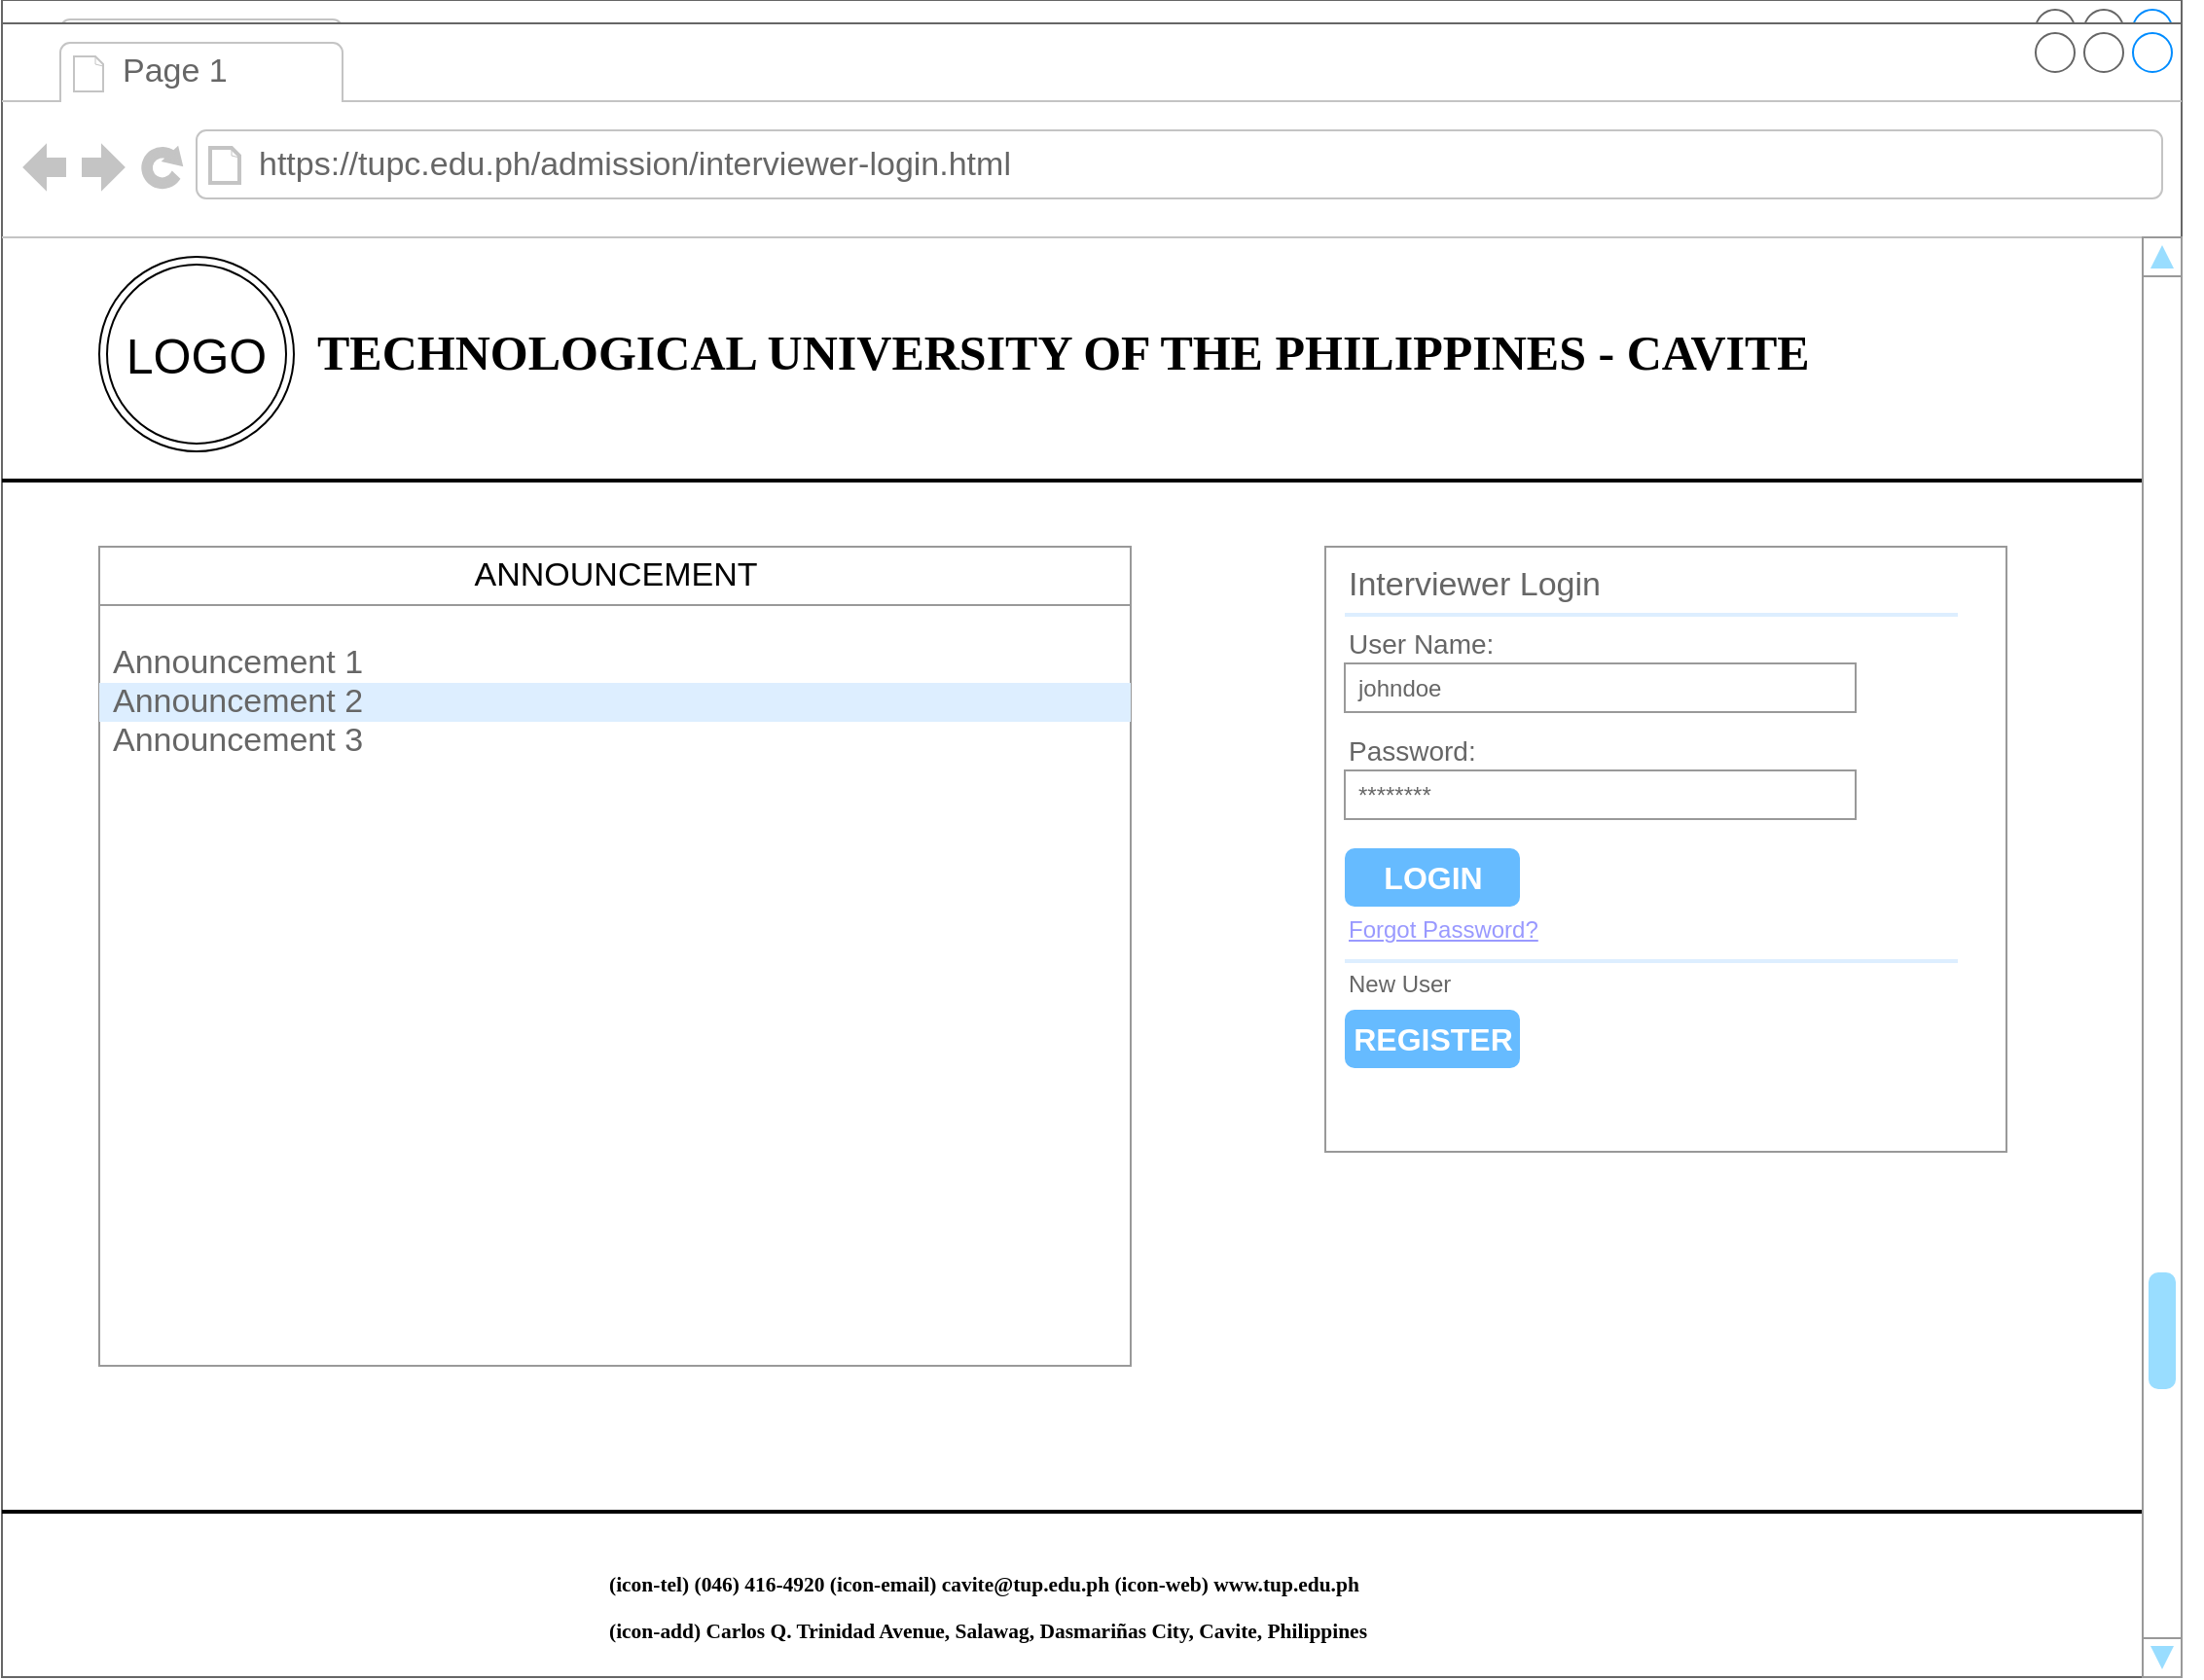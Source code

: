 <mxfile version="15.5.8" type="device"><diagram name="Page-1" id="03018318-947c-dd8e-b7a3-06fadd420f32"><mxGraphModel dx="1102" dy="1432" grid="1" gridSize="10" guides="1" tooltips="1" connect="1" arrows="1" fold="1" page="1" pageScale="1" pageWidth="1100" pageHeight="850" background="none" math="0" shadow="0"><root><mxCell id="0"/><mxCell id="1" parent="0"/><mxCell id="jKOx8MgDiJnZx1pA27ru-1" value="" style="strokeWidth=1;shadow=0;dashed=0;align=center;html=1;shape=mxgraph.mockup.containers.browserWindow;rSize=0;strokeColor=none;strokeColor2=#008cff;strokeColor3=#c4c4c4;mainText=,;recursiveResize=0;fontSize=25;fillColor=none;" parent="1" vertex="1"><mxGeometry x="10" y="-49" width="1120" height="862" as="geometry"/></mxCell><mxCell id="jKOx8MgDiJnZx1pA27ru-2" value="" style="line;strokeWidth=2;html=1;fontSize=25;" parent="jKOx8MgDiJnZx1pA27ru-1" vertex="1"><mxGeometry y="760" width="1100" height="10" as="geometry"/></mxCell><mxCell id="jKOx8MgDiJnZx1pA27ru-3" value="Page 1" style="strokeWidth=1;shadow=0;dashed=0;align=center;html=1;shape=mxgraph.mockup.containers.anchor;fontSize=17;fontColor=#666666;align=left;" parent="jKOx8MgDiJnZx1pA27ru-1" vertex="1"><mxGeometry x="60" y="12" width="110" height="26" as="geometry"/></mxCell><mxCell id="jKOx8MgDiJnZx1pA27ru-4" value="https://tupc.edu.ph/admission/applicant-register.html" style="strokeWidth=1;shadow=0;dashed=0;align=center;html=1;shape=mxgraph.mockup.containers.anchor;rSize=0;fontSize=17;fontColor=#666666;align=left;" parent="jKOx8MgDiJnZx1pA27ru-1" vertex="1"><mxGeometry x="130" y="60" width="250" height="26" as="geometry"/></mxCell><mxCell id="jKOx8MgDiJnZx1pA27ru-5" value="&lt;h1&gt;&lt;b&gt;&lt;font style=&quot;font-size: 25px&quot;&gt;TECHNOLOGICAL UNIVERSITY OF THE PHILIPPINES - CAVITE&lt;/font&gt;&lt;/b&gt;&lt;/h1&gt;" style="text;html=1;points=[];align=left;verticalAlign=top;spacingTop=-4;fontSize=14;fontFamily=Verdana" parent="jKOx8MgDiJnZx1pA27ru-1" vertex="1"><mxGeometry x="160" y="130" width="540" height="60" as="geometry"/></mxCell><mxCell id="jKOx8MgDiJnZx1pA27ru-6" value="LOGO" style="ellipse;shape=doubleEllipse;whiteSpace=wrap;html=1;fontSize=25;" parent="jKOx8MgDiJnZx1pA27ru-1" vertex="1"><mxGeometry x="50" y="120" width="100" height="100" as="geometry"/></mxCell><mxCell id="jKOx8MgDiJnZx1pA27ru-8" value="" style="line;strokeWidth=2;html=1;fontSize=25;" parent="jKOx8MgDiJnZx1pA27ru-1" vertex="1"><mxGeometry y="230" width="1100" height="10" as="geometry"/></mxCell><mxCell id="jKOx8MgDiJnZx1pA27ru-9" value="" style="verticalLabelPosition=bottom;shadow=0;dashed=0;align=center;html=1;verticalAlign=top;strokeWidth=1;shape=mxgraph.mockup.navigation.scrollBar;strokeColor=#999999;barPos=20;fillColor2=#99ddff;strokeColor2=none;direction=north;fontSize=25;" parent="jKOx8MgDiJnZx1pA27ru-1" vertex="1"><mxGeometry x="1100" y="110" width="30" height="740" as="geometry"/></mxCell><mxCell id="jKOx8MgDiJnZx1pA27ru-27" value="&lt;span style=&quot;font-family: &amp;#34;euphemia&amp;#34; ; font-size: 10.72px ; font-weight: 700&quot;&gt;(icon-tel) (046) 416-4920 (icon-email) cavite@tup.edu.ph (icon-web) www.tup.edu.ph&lt;br&gt;&lt;/span&gt;&lt;span style=&quot;font-family: &amp;#34;euphemia&amp;#34; ; font-size: 10.72px ; font-weight: 700&quot;&gt;(icon-add) Carlos Q. Trinidad Avenue, Salawag, Dasmariñas City, Cavite, Philippines&lt;/span&gt;&lt;span style=&quot;font-family: &amp;#34;euphemia&amp;#34; ; font-size: 10.72px ; font-weight: 700&quot;&gt;&lt;br&gt;&lt;/span&gt;" style="rounded=0;whiteSpace=wrap;html=1;fontSize=20;strokeWidth=1;fillColor=none;align=left;verticalAlign=top;strokeColor=none;" parent="jKOx8MgDiJnZx1pA27ru-1" vertex="1"><mxGeometry x="310" y="780" width="480" height="60" as="geometry"/></mxCell><mxCell id="7ib71Nidem4NqmsdStW_-4" value="" style="rounded=0;whiteSpace=wrap;html=1;" parent="jKOx8MgDiJnZx1pA27ru-1" vertex="1"><mxGeometry x="50" y="260" width="25" height="20" as="geometry"/></mxCell><mxCell id="7ib71Nidem4NqmsdStW_-6" value="" style="shape=table;html=1;whiteSpace=wrap;startSize=0;container=1;collapsible=0;childLayout=tableLayout;" parent="jKOx8MgDiJnZx1pA27ru-1" vertex="1"><mxGeometry x="50" y="300" width="1010" height="378" as="geometry"/></mxCell><mxCell id="7ib71Nidem4NqmsdStW_-7" value="" style="shape=partialRectangle;html=1;whiteSpace=wrap;collapsible=0;dropTarget=0;pointerEvents=0;fillColor=none;top=0;left=0;bottom=0;right=0;points=[[0,0.5],[1,0.5]];portConstraint=eastwest;" parent="7ib71Nidem4NqmsdStW_-6" vertex="1"><mxGeometry width="1010" height="42" as="geometry"/></mxCell><mxCell id="7ib71Nidem4NqmsdStW_-84" style="shape=partialRectangle;html=1;whiteSpace=wrap;connectable=0;fillColor=none;top=0;left=0;bottom=0;right=0;overflow=hidden;pointerEvents=1;" parent="7ib71Nidem4NqmsdStW_-7" vertex="1"><mxGeometry width="36" height="42" as="geometry"><mxRectangle width="36" height="42" as="alternateBounds"/></mxGeometry></mxCell><mxCell id="7ib71Nidem4NqmsdStW_-8" value="&lt;b&gt;NAME&lt;/b&gt;" style="shape=partialRectangle;html=1;whiteSpace=wrap;connectable=0;fillColor=none;top=0;left=0;bottom=0;right=0;overflow=hidden;pointerEvents=1;" parent="7ib71Nidem4NqmsdStW_-7" vertex="1"><mxGeometry x="36" width="144" height="42" as="geometry"><mxRectangle width="144" height="42" as="alternateBounds"/></mxGeometry></mxCell><mxCell id="7ib71Nidem4NqmsdStW_-9" value="&lt;b&gt;ID&lt;/b&gt;" style="shape=partialRectangle;html=1;whiteSpace=wrap;connectable=0;fillColor=none;top=0;left=0;bottom=0;right=0;overflow=hidden;pointerEvents=1;" parent="7ib71Nidem4NqmsdStW_-7" vertex="1"><mxGeometry x="180" width="124" height="42" as="geometry"><mxRectangle width="124" height="42" as="alternateBounds"/></mxGeometry></mxCell><mxCell id="7ib71Nidem4NqmsdStW_-10" value="&lt;b&gt;EMAIL&lt;/b&gt;" style="shape=partialRectangle;html=1;whiteSpace=wrap;connectable=0;fillColor=none;top=0;left=0;bottom=0;right=0;overflow=hidden;pointerEvents=1;" parent="7ib71Nidem4NqmsdStW_-7" vertex="1"><mxGeometry x="304" width="134" height="42" as="geometry"><mxRectangle width="134" height="42" as="alternateBounds"/></mxGeometry></mxCell><mxCell id="7ib71Nidem4NqmsdStW_-19" value="&lt;b&gt;CONTACT NUMBER&lt;/b&gt;" style="shape=partialRectangle;html=1;whiteSpace=wrap;connectable=0;fillColor=none;top=0;left=0;bottom=0;right=0;overflow=hidden;pointerEvents=1;" parent="7ib71Nidem4NqmsdStW_-7" vertex="1"><mxGeometry x="438" width="142" height="42" as="geometry"><mxRectangle width="142" height="42" as="alternateBounds"/></mxGeometry></mxCell><mxCell id="7ib71Nidem4NqmsdStW_-22" value="&lt;b&gt;COURSE APPLIED&lt;/b&gt;" style="shape=partialRectangle;html=1;whiteSpace=wrap;connectable=0;fillColor=none;top=0;left=0;bottom=0;right=0;overflow=hidden;pointerEvents=1;" parent="7ib71Nidem4NqmsdStW_-7" vertex="1"><mxGeometry x="580" width="143" height="42" as="geometry"><mxRectangle width="143" height="42" as="alternateBounds"/></mxGeometry></mxCell><mxCell id="7ib71Nidem4NqmsdStW_-25" value="&lt;b&gt;DATE OF INTERVIEW&lt;/b&gt;" style="shape=partialRectangle;html=1;whiteSpace=wrap;connectable=0;fillColor=none;top=0;left=0;bottom=0;right=0;overflow=hidden;pointerEvents=1;" parent="7ib71Nidem4NqmsdStW_-7" vertex="1"><mxGeometry x="723" width="143" height="42" as="geometry"><mxRectangle width="143" height="42" as="alternateBounds"/></mxGeometry></mxCell><mxCell id="7ib71Nidem4NqmsdStW_-28" value="&lt;b&gt;RESULT&lt;/b&gt;" style="shape=partialRectangle;html=1;whiteSpace=wrap;connectable=0;fillColor=none;top=0;left=0;bottom=0;right=0;overflow=hidden;pointerEvents=1;" parent="7ib71Nidem4NqmsdStW_-7" vertex="1"><mxGeometry x="866" width="144" height="42" as="geometry"><mxRectangle width="144" height="42" as="alternateBounds"/></mxGeometry></mxCell><mxCell id="7ib71Nidem4NqmsdStW_-11" value="" style="shape=partialRectangle;html=1;whiteSpace=wrap;collapsible=0;dropTarget=0;pointerEvents=0;fillColor=none;top=0;left=0;bottom=0;right=0;points=[[0,0.5],[1,0.5]];portConstraint=eastwest;" parent="7ib71Nidem4NqmsdStW_-6" vertex="1"><mxGeometry y="42" width="1010" height="42" as="geometry"/></mxCell><mxCell id="7ib71Nidem4NqmsdStW_-85" style="shape=partialRectangle;html=1;whiteSpace=wrap;connectable=0;fillColor=none;top=0;left=0;bottom=0;right=0;overflow=hidden;pointerEvents=1;align=left;" parent="7ib71Nidem4NqmsdStW_-11" vertex="1"><mxGeometry width="36" height="42" as="geometry"><mxRectangle width="36" height="42" as="alternateBounds"/></mxGeometry></mxCell><mxCell id="7ib71Nidem4NqmsdStW_-12" value="&amp;nbsp;PAOLO FRENCILLO" style="shape=partialRectangle;html=1;whiteSpace=wrap;connectable=0;fillColor=none;top=0;left=0;bottom=0;right=0;overflow=hidden;pointerEvents=1;align=left;" parent="7ib71Nidem4NqmsdStW_-11" vertex="1"><mxGeometry x="36" width="144" height="42" as="geometry"><mxRectangle width="144" height="42" as="alternateBounds"/></mxGeometry></mxCell><mxCell id="7ib71Nidem4NqmsdStW_-13" value="1" style="shape=partialRectangle;html=1;whiteSpace=wrap;connectable=0;fillColor=none;top=0;left=0;bottom=0;right=0;overflow=hidden;pointerEvents=1;" parent="7ib71Nidem4NqmsdStW_-11" vertex="1"><mxGeometry x="180" width="124" height="42" as="geometry"><mxRectangle width="124" height="42" as="alternateBounds"/></mxGeometry></mxCell><mxCell id="7ib71Nidem4NqmsdStW_-14" value="asd@gmail.com" style="shape=partialRectangle;html=1;whiteSpace=wrap;connectable=0;fillColor=none;top=0;left=0;bottom=0;right=0;overflow=hidden;pointerEvents=1;" parent="7ib71Nidem4NqmsdStW_-11" vertex="1"><mxGeometry x="304" width="134" height="42" as="geometry"><mxRectangle width="134" height="42" as="alternateBounds"/></mxGeometry></mxCell><mxCell id="7ib71Nidem4NqmsdStW_-20" value="09XXXXXXX" style="shape=partialRectangle;html=1;whiteSpace=wrap;connectable=0;fillColor=none;top=0;left=0;bottom=0;right=0;overflow=hidden;pointerEvents=1;" parent="7ib71Nidem4NqmsdStW_-11" vertex="1"><mxGeometry x="438" width="142" height="42" as="geometry"><mxRectangle width="142" height="42" as="alternateBounds"/></mxGeometry></mxCell><mxCell id="7ib71Nidem4NqmsdStW_-23" value="BET-COET" style="shape=partialRectangle;html=1;whiteSpace=wrap;connectable=0;fillColor=none;top=0;left=0;bottom=0;right=0;overflow=hidden;pointerEvents=1;" parent="7ib71Nidem4NqmsdStW_-11" vertex="1"><mxGeometry x="580" width="143" height="42" as="geometry"><mxRectangle width="143" height="42" as="alternateBounds"/></mxGeometry></mxCell><mxCell id="7ib71Nidem4NqmsdStW_-26" value="XX-XX-XX" style="shape=partialRectangle;html=1;whiteSpace=wrap;connectable=0;fillColor=none;top=0;left=0;bottom=0;right=0;overflow=hidden;pointerEvents=1;" parent="7ib71Nidem4NqmsdStW_-11" vertex="1"><mxGeometry x="723" width="143" height="42" as="geometry"><mxRectangle width="143" height="42" as="alternateBounds"/></mxGeometry></mxCell><mxCell id="7ib71Nidem4NqmsdStW_-29" value="PASSED" style="shape=partialRectangle;html=1;whiteSpace=wrap;connectable=0;fillColor=none;top=0;left=0;bottom=0;right=0;overflow=hidden;pointerEvents=1;" parent="7ib71Nidem4NqmsdStW_-11" vertex="1"><mxGeometry x="866" width="144" height="42" as="geometry"><mxRectangle width="144" height="42" as="alternateBounds"/></mxGeometry></mxCell><mxCell id="7ib71Nidem4NqmsdStW_-15" value="" style="shape=partialRectangle;html=1;whiteSpace=wrap;collapsible=0;dropTarget=0;pointerEvents=0;fillColor=none;top=0;left=0;bottom=0;right=0;points=[[0,0.5],[1,0.5]];portConstraint=eastwest;" parent="7ib71Nidem4NqmsdStW_-6" vertex="1"><mxGeometry y="84" width="1010" height="42" as="geometry"/></mxCell><mxCell id="7ib71Nidem4NqmsdStW_-86" style="shape=partialRectangle;html=1;whiteSpace=wrap;connectable=0;fillColor=none;top=0;left=0;bottom=0;right=0;overflow=hidden;pointerEvents=1;align=left;" parent="7ib71Nidem4NqmsdStW_-15" vertex="1"><mxGeometry width="36" height="42" as="geometry"><mxRectangle width="36" height="42" as="alternateBounds"/></mxGeometry></mxCell><mxCell id="7ib71Nidem4NqmsdStW_-16" value="&amp;nbsp;CEFRIN PAANOD" style="shape=partialRectangle;html=1;whiteSpace=wrap;connectable=0;fillColor=none;top=0;left=0;bottom=0;right=0;overflow=hidden;pointerEvents=1;align=left;" parent="7ib71Nidem4NqmsdStW_-15" vertex="1"><mxGeometry x="36" width="144" height="42" as="geometry"><mxRectangle width="144" height="42" as="alternateBounds"/></mxGeometry></mxCell><mxCell id="7ib71Nidem4NqmsdStW_-17" value="2" style="shape=partialRectangle;html=1;whiteSpace=wrap;connectable=0;fillColor=none;top=0;left=0;bottom=0;right=0;overflow=hidden;pointerEvents=1;" parent="7ib71Nidem4NqmsdStW_-15" vertex="1"><mxGeometry x="180" width="124" height="42" as="geometry"><mxRectangle width="124" height="42" as="alternateBounds"/></mxGeometry></mxCell><mxCell id="7ib71Nidem4NqmsdStW_-18" value="qweerty@gmail.com" style="shape=partialRectangle;html=1;whiteSpace=wrap;connectable=0;fillColor=none;top=0;left=0;bottom=0;right=0;overflow=hidden;pointerEvents=1;" parent="7ib71Nidem4NqmsdStW_-15" vertex="1"><mxGeometry x="304" width="134" height="42" as="geometry"><mxRectangle width="134" height="42" as="alternateBounds"/></mxGeometry></mxCell><mxCell id="7ib71Nidem4NqmsdStW_-21" value="09XXXXXXX" style="shape=partialRectangle;html=1;whiteSpace=wrap;connectable=0;fillColor=none;top=0;left=0;bottom=0;right=0;overflow=hidden;pointerEvents=1;" parent="7ib71Nidem4NqmsdStW_-15" vertex="1"><mxGeometry x="438" width="142" height="42" as="geometry"><mxRectangle width="142" height="42" as="alternateBounds"/></mxGeometry></mxCell><mxCell id="7ib71Nidem4NqmsdStW_-24" value="BET-ESET" style="shape=partialRectangle;html=1;whiteSpace=wrap;connectable=0;fillColor=none;top=0;left=0;bottom=0;right=0;overflow=hidden;pointerEvents=1;" parent="7ib71Nidem4NqmsdStW_-15" vertex="1"><mxGeometry x="580" width="143" height="42" as="geometry"><mxRectangle width="143" height="42" as="alternateBounds"/></mxGeometry></mxCell><mxCell id="7ib71Nidem4NqmsdStW_-27" value="XX-XX-XX" style="shape=partialRectangle;html=1;whiteSpace=wrap;connectable=0;fillColor=none;top=0;left=0;bottom=0;right=0;overflow=hidden;pointerEvents=1;" parent="7ib71Nidem4NqmsdStW_-15" vertex="1"><mxGeometry x="723" width="143" height="42" as="geometry"><mxRectangle width="143" height="42" as="alternateBounds"/></mxGeometry></mxCell><mxCell id="7ib71Nidem4NqmsdStW_-30" value="FAILED" style="shape=partialRectangle;html=1;whiteSpace=wrap;connectable=0;fillColor=none;top=0;left=0;bottom=0;right=0;overflow=hidden;pointerEvents=1;" parent="7ib71Nidem4NqmsdStW_-15" vertex="1"><mxGeometry x="866" width="144" height="42" as="geometry"><mxRectangle width="144" height="42" as="alternateBounds"/></mxGeometry></mxCell><mxCell id="7ib71Nidem4NqmsdStW_-31" style="shape=partialRectangle;html=1;whiteSpace=wrap;collapsible=0;dropTarget=0;pointerEvents=0;fillColor=none;top=0;left=0;bottom=0;right=0;points=[[0,0.5],[1,0.5]];portConstraint=eastwest;" parent="7ib71Nidem4NqmsdStW_-6" vertex="1"><mxGeometry y="126" width="1010" height="42" as="geometry"/></mxCell><mxCell id="7ib71Nidem4NqmsdStW_-87" style="shape=partialRectangle;html=1;whiteSpace=wrap;connectable=0;fillColor=none;top=0;left=0;bottom=0;right=0;overflow=hidden;pointerEvents=1;align=left;" parent="7ib71Nidem4NqmsdStW_-31" vertex="1"><mxGeometry width="36" height="42" as="geometry"><mxRectangle width="36" height="42" as="alternateBounds"/></mxGeometry></mxCell><mxCell id="7ib71Nidem4NqmsdStW_-32" value="&amp;nbsp;VINCENT JAKE MONTARIL" style="shape=partialRectangle;html=1;whiteSpace=wrap;connectable=0;fillColor=none;top=0;left=0;bottom=0;right=0;overflow=hidden;pointerEvents=1;align=left;" parent="7ib71Nidem4NqmsdStW_-31" vertex="1"><mxGeometry x="36" width="144" height="42" as="geometry"><mxRectangle width="144" height="42" as="alternateBounds"/></mxGeometry></mxCell><mxCell id="7ib71Nidem4NqmsdStW_-33" value="3" style="shape=partialRectangle;html=1;whiteSpace=wrap;connectable=0;fillColor=none;top=0;left=0;bottom=0;right=0;overflow=hidden;pointerEvents=1;" parent="7ib71Nidem4NqmsdStW_-31" vertex="1"><mxGeometry x="180" width="124" height="42" as="geometry"><mxRectangle width="124" height="42" as="alternateBounds"/></mxGeometry></mxCell><mxCell id="7ib71Nidem4NqmsdStW_-34" value="abc@yahoo.com" style="shape=partialRectangle;html=1;whiteSpace=wrap;connectable=0;fillColor=none;top=0;left=0;bottom=0;right=0;overflow=hidden;pointerEvents=1;" parent="7ib71Nidem4NqmsdStW_-31" vertex="1"><mxGeometry x="304" width="134" height="42" as="geometry"><mxRectangle width="134" height="42" as="alternateBounds"/></mxGeometry></mxCell><mxCell id="7ib71Nidem4NqmsdStW_-35" value="09XXXXXXX" style="shape=partialRectangle;html=1;whiteSpace=wrap;connectable=0;fillColor=none;top=0;left=0;bottom=0;right=0;overflow=hidden;pointerEvents=1;" parent="7ib71Nidem4NqmsdStW_-31" vertex="1"><mxGeometry x="438" width="142" height="42" as="geometry"><mxRectangle width="142" height="42" as="alternateBounds"/></mxGeometry></mxCell><mxCell id="7ib71Nidem4NqmsdStW_-36" value="BET-COET" style="shape=partialRectangle;html=1;whiteSpace=wrap;connectable=0;fillColor=none;top=0;left=0;bottom=0;right=0;overflow=hidden;pointerEvents=1;" parent="7ib71Nidem4NqmsdStW_-31" vertex="1"><mxGeometry x="580" width="143" height="42" as="geometry"><mxRectangle width="143" height="42" as="alternateBounds"/></mxGeometry></mxCell><mxCell id="7ib71Nidem4NqmsdStW_-37" value="&lt;span&gt;XX-XX-XX&lt;/span&gt;" style="shape=partialRectangle;html=1;whiteSpace=wrap;connectable=0;fillColor=none;top=0;left=0;bottom=0;right=0;overflow=hidden;pointerEvents=1;" parent="7ib71Nidem4NqmsdStW_-31" vertex="1"><mxGeometry x="723" width="143" height="42" as="geometry"><mxRectangle width="143" height="42" as="alternateBounds"/></mxGeometry></mxCell><mxCell id="7ib71Nidem4NqmsdStW_-38" value="NO RESULT" style="shape=partialRectangle;html=1;whiteSpace=wrap;connectable=0;fillColor=none;top=0;left=0;bottom=0;right=0;overflow=hidden;pointerEvents=1;" parent="7ib71Nidem4NqmsdStW_-31" vertex="1"><mxGeometry x="866" width="144" height="42" as="geometry"><mxRectangle width="144" height="42" as="alternateBounds"/></mxGeometry></mxCell><mxCell id="7ib71Nidem4NqmsdStW_-39" style="shape=partialRectangle;html=1;whiteSpace=wrap;collapsible=0;dropTarget=0;pointerEvents=0;fillColor=none;top=0;left=0;bottom=0;right=0;points=[[0,0.5],[1,0.5]];portConstraint=eastwest;" parent="7ib71Nidem4NqmsdStW_-6" vertex="1"><mxGeometry y="168" width="1010" height="42" as="geometry"/></mxCell><mxCell id="7ib71Nidem4NqmsdStW_-88" style="shape=partialRectangle;html=1;whiteSpace=wrap;connectable=0;fillColor=none;top=0;left=0;bottom=0;right=0;overflow=hidden;pointerEvents=1;" parent="7ib71Nidem4NqmsdStW_-39" vertex="1"><mxGeometry width="36" height="42" as="geometry"><mxRectangle width="36" height="42" as="alternateBounds"/></mxGeometry></mxCell><mxCell id="7ib71Nidem4NqmsdStW_-40" style="shape=partialRectangle;html=1;whiteSpace=wrap;connectable=0;fillColor=none;top=0;left=0;bottom=0;right=0;overflow=hidden;pointerEvents=1;" parent="7ib71Nidem4NqmsdStW_-39" vertex="1"><mxGeometry x="36" width="144" height="42" as="geometry"><mxRectangle width="144" height="42" as="alternateBounds"/></mxGeometry></mxCell><mxCell id="7ib71Nidem4NqmsdStW_-41" style="shape=partialRectangle;html=1;whiteSpace=wrap;connectable=0;fillColor=none;top=0;left=0;bottom=0;right=0;overflow=hidden;pointerEvents=1;" parent="7ib71Nidem4NqmsdStW_-39" vertex="1"><mxGeometry x="180" width="124" height="42" as="geometry"><mxRectangle width="124" height="42" as="alternateBounds"/></mxGeometry></mxCell><mxCell id="7ib71Nidem4NqmsdStW_-42" style="shape=partialRectangle;html=1;whiteSpace=wrap;connectable=0;fillColor=none;top=0;left=0;bottom=0;right=0;overflow=hidden;pointerEvents=1;" parent="7ib71Nidem4NqmsdStW_-39" vertex="1"><mxGeometry x="304" width="134" height="42" as="geometry"><mxRectangle width="134" height="42" as="alternateBounds"/></mxGeometry></mxCell><mxCell id="7ib71Nidem4NqmsdStW_-43" style="shape=partialRectangle;html=1;whiteSpace=wrap;connectable=0;fillColor=none;top=0;left=0;bottom=0;right=0;overflow=hidden;pointerEvents=1;" parent="7ib71Nidem4NqmsdStW_-39" vertex="1"><mxGeometry x="438" width="142" height="42" as="geometry"><mxRectangle width="142" height="42" as="alternateBounds"/></mxGeometry></mxCell><mxCell id="7ib71Nidem4NqmsdStW_-44" style="shape=partialRectangle;html=1;whiteSpace=wrap;connectable=0;fillColor=none;top=0;left=0;bottom=0;right=0;overflow=hidden;pointerEvents=1;" parent="7ib71Nidem4NqmsdStW_-39" vertex="1"><mxGeometry x="580" width="143" height="42" as="geometry"><mxRectangle width="143" height="42" as="alternateBounds"/></mxGeometry></mxCell><mxCell id="7ib71Nidem4NqmsdStW_-45" style="shape=partialRectangle;html=1;whiteSpace=wrap;connectable=0;fillColor=none;top=0;left=0;bottom=0;right=0;overflow=hidden;pointerEvents=1;" parent="7ib71Nidem4NqmsdStW_-39" vertex="1"><mxGeometry x="723" width="143" height="42" as="geometry"><mxRectangle width="143" height="42" as="alternateBounds"/></mxGeometry></mxCell><mxCell id="7ib71Nidem4NqmsdStW_-46" style="shape=partialRectangle;html=1;whiteSpace=wrap;connectable=0;fillColor=none;top=0;left=0;bottom=0;right=0;overflow=hidden;pointerEvents=1;" parent="7ib71Nidem4NqmsdStW_-39" vertex="1"><mxGeometry x="866" width="144" height="42" as="geometry"><mxRectangle width="144" height="42" as="alternateBounds"/></mxGeometry></mxCell><mxCell id="7ib71Nidem4NqmsdStW_-47" style="shape=partialRectangle;html=1;whiteSpace=wrap;collapsible=0;dropTarget=0;pointerEvents=0;fillColor=none;top=0;left=0;bottom=0;right=0;points=[[0,0.5],[1,0.5]];portConstraint=eastwest;" parent="7ib71Nidem4NqmsdStW_-6" vertex="1"><mxGeometry y="210" width="1010" height="42" as="geometry"/></mxCell><mxCell id="7ib71Nidem4NqmsdStW_-89" style="shape=partialRectangle;html=1;whiteSpace=wrap;connectable=0;fillColor=none;top=0;left=0;bottom=0;right=0;overflow=hidden;pointerEvents=1;" parent="7ib71Nidem4NqmsdStW_-47" vertex="1"><mxGeometry width="36" height="42" as="geometry"><mxRectangle width="36" height="42" as="alternateBounds"/></mxGeometry></mxCell><mxCell id="7ib71Nidem4NqmsdStW_-48" style="shape=partialRectangle;html=1;whiteSpace=wrap;connectable=0;fillColor=none;top=0;left=0;bottom=0;right=0;overflow=hidden;pointerEvents=1;" parent="7ib71Nidem4NqmsdStW_-47" vertex="1"><mxGeometry x="36" width="144" height="42" as="geometry"><mxRectangle width="144" height="42" as="alternateBounds"/></mxGeometry></mxCell><mxCell id="7ib71Nidem4NqmsdStW_-49" style="shape=partialRectangle;html=1;whiteSpace=wrap;connectable=0;fillColor=none;top=0;left=0;bottom=0;right=0;overflow=hidden;pointerEvents=1;" parent="7ib71Nidem4NqmsdStW_-47" vertex="1"><mxGeometry x="180" width="124" height="42" as="geometry"><mxRectangle width="124" height="42" as="alternateBounds"/></mxGeometry></mxCell><mxCell id="7ib71Nidem4NqmsdStW_-50" style="shape=partialRectangle;html=1;whiteSpace=wrap;connectable=0;fillColor=none;top=0;left=0;bottom=0;right=0;overflow=hidden;pointerEvents=1;" parent="7ib71Nidem4NqmsdStW_-47" vertex="1"><mxGeometry x="304" width="134" height="42" as="geometry"><mxRectangle width="134" height="42" as="alternateBounds"/></mxGeometry></mxCell><mxCell id="7ib71Nidem4NqmsdStW_-51" style="shape=partialRectangle;html=1;whiteSpace=wrap;connectable=0;fillColor=none;top=0;left=0;bottom=0;right=0;overflow=hidden;pointerEvents=1;" parent="7ib71Nidem4NqmsdStW_-47" vertex="1"><mxGeometry x="438" width="142" height="42" as="geometry"><mxRectangle width="142" height="42" as="alternateBounds"/></mxGeometry></mxCell><mxCell id="7ib71Nidem4NqmsdStW_-52" style="shape=partialRectangle;html=1;whiteSpace=wrap;connectable=0;fillColor=none;top=0;left=0;bottom=0;right=0;overflow=hidden;pointerEvents=1;" parent="7ib71Nidem4NqmsdStW_-47" vertex="1"><mxGeometry x="580" width="143" height="42" as="geometry"><mxRectangle width="143" height="42" as="alternateBounds"/></mxGeometry></mxCell><mxCell id="7ib71Nidem4NqmsdStW_-53" style="shape=partialRectangle;html=1;whiteSpace=wrap;connectable=0;fillColor=none;top=0;left=0;bottom=0;right=0;overflow=hidden;pointerEvents=1;" parent="7ib71Nidem4NqmsdStW_-47" vertex="1"><mxGeometry x="723" width="143" height="42" as="geometry"><mxRectangle width="143" height="42" as="alternateBounds"/></mxGeometry></mxCell><mxCell id="7ib71Nidem4NqmsdStW_-54" style="shape=partialRectangle;html=1;whiteSpace=wrap;connectable=0;fillColor=none;top=0;left=0;bottom=0;right=0;overflow=hidden;pointerEvents=1;" parent="7ib71Nidem4NqmsdStW_-47" vertex="1"><mxGeometry x="866" width="144" height="42" as="geometry"><mxRectangle width="144" height="42" as="alternateBounds"/></mxGeometry></mxCell><mxCell id="7ib71Nidem4NqmsdStW_-55" style="shape=partialRectangle;html=1;whiteSpace=wrap;collapsible=0;dropTarget=0;pointerEvents=0;fillColor=none;top=0;left=0;bottom=0;right=0;points=[[0,0.5],[1,0.5]];portConstraint=eastwest;" parent="7ib71Nidem4NqmsdStW_-6" vertex="1"><mxGeometry y="252" width="1010" height="42" as="geometry"/></mxCell><mxCell id="7ib71Nidem4NqmsdStW_-90" style="shape=partialRectangle;html=1;whiteSpace=wrap;connectable=0;fillColor=none;top=0;left=0;bottom=0;right=0;overflow=hidden;pointerEvents=1;" parent="7ib71Nidem4NqmsdStW_-55" vertex="1"><mxGeometry width="36" height="42" as="geometry"><mxRectangle width="36" height="42" as="alternateBounds"/></mxGeometry></mxCell><mxCell id="7ib71Nidem4NqmsdStW_-56" style="shape=partialRectangle;html=1;whiteSpace=wrap;connectable=0;fillColor=none;top=0;left=0;bottom=0;right=0;overflow=hidden;pointerEvents=1;" parent="7ib71Nidem4NqmsdStW_-55" vertex="1"><mxGeometry x="36" width="144" height="42" as="geometry"><mxRectangle width="144" height="42" as="alternateBounds"/></mxGeometry></mxCell><mxCell id="7ib71Nidem4NqmsdStW_-57" style="shape=partialRectangle;html=1;whiteSpace=wrap;connectable=0;fillColor=none;top=0;left=0;bottom=0;right=0;overflow=hidden;pointerEvents=1;" parent="7ib71Nidem4NqmsdStW_-55" vertex="1"><mxGeometry x="180" width="124" height="42" as="geometry"><mxRectangle width="124" height="42" as="alternateBounds"/></mxGeometry></mxCell><mxCell id="7ib71Nidem4NqmsdStW_-58" style="shape=partialRectangle;html=1;whiteSpace=wrap;connectable=0;fillColor=none;top=0;left=0;bottom=0;right=0;overflow=hidden;pointerEvents=1;" parent="7ib71Nidem4NqmsdStW_-55" vertex="1"><mxGeometry x="304" width="134" height="42" as="geometry"><mxRectangle width="134" height="42" as="alternateBounds"/></mxGeometry></mxCell><mxCell id="7ib71Nidem4NqmsdStW_-59" style="shape=partialRectangle;html=1;whiteSpace=wrap;connectable=0;fillColor=none;top=0;left=0;bottom=0;right=0;overflow=hidden;pointerEvents=1;" parent="7ib71Nidem4NqmsdStW_-55" vertex="1"><mxGeometry x="438" width="142" height="42" as="geometry"><mxRectangle width="142" height="42" as="alternateBounds"/></mxGeometry></mxCell><mxCell id="7ib71Nidem4NqmsdStW_-60" style="shape=partialRectangle;html=1;whiteSpace=wrap;connectable=0;fillColor=none;top=0;left=0;bottom=0;right=0;overflow=hidden;pointerEvents=1;" parent="7ib71Nidem4NqmsdStW_-55" vertex="1"><mxGeometry x="580" width="143" height="42" as="geometry"><mxRectangle width="143" height="42" as="alternateBounds"/></mxGeometry></mxCell><mxCell id="7ib71Nidem4NqmsdStW_-61" style="shape=partialRectangle;html=1;whiteSpace=wrap;connectable=0;fillColor=none;top=0;left=0;bottom=0;right=0;overflow=hidden;pointerEvents=1;" parent="7ib71Nidem4NqmsdStW_-55" vertex="1"><mxGeometry x="723" width="143" height="42" as="geometry"><mxRectangle width="143" height="42" as="alternateBounds"/></mxGeometry></mxCell><mxCell id="7ib71Nidem4NqmsdStW_-62" style="shape=partialRectangle;html=1;whiteSpace=wrap;connectable=0;fillColor=none;top=0;left=0;bottom=0;right=0;overflow=hidden;pointerEvents=1;" parent="7ib71Nidem4NqmsdStW_-55" vertex="1"><mxGeometry x="866" width="144" height="42" as="geometry"><mxRectangle width="144" height="42" as="alternateBounds"/></mxGeometry></mxCell><mxCell id="7ib71Nidem4NqmsdStW_-63" style="shape=partialRectangle;html=1;whiteSpace=wrap;collapsible=0;dropTarget=0;pointerEvents=0;fillColor=none;top=0;left=0;bottom=0;right=0;points=[[0,0.5],[1,0.5]];portConstraint=eastwest;" parent="7ib71Nidem4NqmsdStW_-6" vertex="1"><mxGeometry y="294" width="1010" height="42" as="geometry"/></mxCell><mxCell id="7ib71Nidem4NqmsdStW_-91" style="shape=partialRectangle;html=1;whiteSpace=wrap;connectable=0;fillColor=none;top=0;left=0;bottom=0;right=0;overflow=hidden;pointerEvents=1;" parent="7ib71Nidem4NqmsdStW_-63" vertex="1"><mxGeometry width="36" height="42" as="geometry"><mxRectangle width="36" height="42" as="alternateBounds"/></mxGeometry></mxCell><mxCell id="7ib71Nidem4NqmsdStW_-64" style="shape=partialRectangle;html=1;whiteSpace=wrap;connectable=0;fillColor=none;top=0;left=0;bottom=0;right=0;overflow=hidden;pointerEvents=1;" parent="7ib71Nidem4NqmsdStW_-63" vertex="1"><mxGeometry x="36" width="144" height="42" as="geometry"><mxRectangle width="144" height="42" as="alternateBounds"/></mxGeometry></mxCell><mxCell id="7ib71Nidem4NqmsdStW_-65" style="shape=partialRectangle;html=1;whiteSpace=wrap;connectable=0;fillColor=none;top=0;left=0;bottom=0;right=0;overflow=hidden;pointerEvents=1;" parent="7ib71Nidem4NqmsdStW_-63" vertex="1"><mxGeometry x="180" width="124" height="42" as="geometry"><mxRectangle width="124" height="42" as="alternateBounds"/></mxGeometry></mxCell><mxCell id="7ib71Nidem4NqmsdStW_-66" style="shape=partialRectangle;html=1;whiteSpace=wrap;connectable=0;fillColor=none;top=0;left=0;bottom=0;right=0;overflow=hidden;pointerEvents=1;" parent="7ib71Nidem4NqmsdStW_-63" vertex="1"><mxGeometry x="304" width="134" height="42" as="geometry"><mxRectangle width="134" height="42" as="alternateBounds"/></mxGeometry></mxCell><mxCell id="7ib71Nidem4NqmsdStW_-67" style="shape=partialRectangle;html=1;whiteSpace=wrap;connectable=0;fillColor=none;top=0;left=0;bottom=0;right=0;overflow=hidden;pointerEvents=1;" parent="7ib71Nidem4NqmsdStW_-63" vertex="1"><mxGeometry x="438" width="142" height="42" as="geometry"><mxRectangle width="142" height="42" as="alternateBounds"/></mxGeometry></mxCell><mxCell id="7ib71Nidem4NqmsdStW_-68" style="shape=partialRectangle;html=1;whiteSpace=wrap;connectable=0;fillColor=none;top=0;left=0;bottom=0;right=0;overflow=hidden;pointerEvents=1;" parent="7ib71Nidem4NqmsdStW_-63" vertex="1"><mxGeometry x="580" width="143" height="42" as="geometry"><mxRectangle width="143" height="42" as="alternateBounds"/></mxGeometry></mxCell><mxCell id="7ib71Nidem4NqmsdStW_-69" style="shape=partialRectangle;html=1;whiteSpace=wrap;connectable=0;fillColor=none;top=0;left=0;bottom=0;right=0;overflow=hidden;pointerEvents=1;" parent="7ib71Nidem4NqmsdStW_-63" vertex="1"><mxGeometry x="723" width="143" height="42" as="geometry"><mxRectangle width="143" height="42" as="alternateBounds"/></mxGeometry></mxCell><mxCell id="7ib71Nidem4NqmsdStW_-70" style="shape=partialRectangle;html=1;whiteSpace=wrap;connectable=0;fillColor=none;top=0;left=0;bottom=0;right=0;overflow=hidden;pointerEvents=1;" parent="7ib71Nidem4NqmsdStW_-63" vertex="1"><mxGeometry x="866" width="144" height="42" as="geometry"><mxRectangle width="144" height="42" as="alternateBounds"/></mxGeometry></mxCell><mxCell id="7ib71Nidem4NqmsdStW_-71" style="shape=partialRectangle;html=1;whiteSpace=wrap;collapsible=0;dropTarget=0;pointerEvents=0;fillColor=none;top=0;left=0;bottom=0;right=0;points=[[0,0.5],[1,0.5]];portConstraint=eastwest;" parent="7ib71Nidem4NqmsdStW_-6" vertex="1"><mxGeometry y="336" width="1010" height="42" as="geometry"/></mxCell><mxCell id="7ib71Nidem4NqmsdStW_-92" style="shape=partialRectangle;html=1;whiteSpace=wrap;connectable=0;fillColor=none;top=0;left=0;bottom=0;right=0;overflow=hidden;pointerEvents=1;" parent="7ib71Nidem4NqmsdStW_-71" vertex="1"><mxGeometry width="36" height="42" as="geometry"><mxRectangle width="36" height="42" as="alternateBounds"/></mxGeometry></mxCell><mxCell id="7ib71Nidem4NqmsdStW_-72" style="shape=partialRectangle;html=1;whiteSpace=wrap;connectable=0;fillColor=none;top=0;left=0;bottom=0;right=0;overflow=hidden;pointerEvents=1;" parent="7ib71Nidem4NqmsdStW_-71" vertex="1"><mxGeometry x="36" width="144" height="42" as="geometry"><mxRectangle width="144" height="42" as="alternateBounds"/></mxGeometry></mxCell><mxCell id="7ib71Nidem4NqmsdStW_-73" style="shape=partialRectangle;html=1;whiteSpace=wrap;connectable=0;fillColor=none;top=0;left=0;bottom=0;right=0;overflow=hidden;pointerEvents=1;" parent="7ib71Nidem4NqmsdStW_-71" vertex="1"><mxGeometry x="180" width="124" height="42" as="geometry"><mxRectangle width="124" height="42" as="alternateBounds"/></mxGeometry></mxCell><mxCell id="7ib71Nidem4NqmsdStW_-74" style="shape=partialRectangle;html=1;whiteSpace=wrap;connectable=0;fillColor=none;top=0;left=0;bottom=0;right=0;overflow=hidden;pointerEvents=1;" parent="7ib71Nidem4NqmsdStW_-71" vertex="1"><mxGeometry x="304" width="134" height="42" as="geometry"><mxRectangle width="134" height="42" as="alternateBounds"/></mxGeometry></mxCell><mxCell id="7ib71Nidem4NqmsdStW_-75" style="shape=partialRectangle;html=1;whiteSpace=wrap;connectable=0;fillColor=none;top=0;left=0;bottom=0;right=0;overflow=hidden;pointerEvents=1;" parent="7ib71Nidem4NqmsdStW_-71" vertex="1"><mxGeometry x="438" width="142" height="42" as="geometry"><mxRectangle width="142" height="42" as="alternateBounds"/></mxGeometry></mxCell><mxCell id="7ib71Nidem4NqmsdStW_-76" style="shape=partialRectangle;html=1;whiteSpace=wrap;connectable=0;fillColor=none;top=0;left=0;bottom=0;right=0;overflow=hidden;pointerEvents=1;" parent="7ib71Nidem4NqmsdStW_-71" vertex="1"><mxGeometry x="580" width="143" height="42" as="geometry"><mxRectangle width="143" height="42" as="alternateBounds"/></mxGeometry></mxCell><mxCell id="7ib71Nidem4NqmsdStW_-77" style="shape=partialRectangle;html=1;whiteSpace=wrap;connectable=0;fillColor=none;top=0;left=0;bottom=0;right=0;overflow=hidden;pointerEvents=1;" parent="7ib71Nidem4NqmsdStW_-71" vertex="1"><mxGeometry x="723" width="143" height="42" as="geometry"><mxRectangle width="143" height="42" as="alternateBounds"/></mxGeometry></mxCell><mxCell id="7ib71Nidem4NqmsdStW_-78" style="shape=partialRectangle;html=1;whiteSpace=wrap;connectable=0;fillColor=none;top=0;left=0;bottom=0;right=0;overflow=hidden;pointerEvents=1;" parent="7ib71Nidem4NqmsdStW_-71" vertex="1"><mxGeometry x="866" width="144" height="42" as="geometry"><mxRectangle width="144" height="42" as="alternateBounds"/></mxGeometry></mxCell><mxCell id="7ib71Nidem4NqmsdStW_-79" value="PASSED" style="rounded=0;whiteSpace=wrap;html=1;align=center;fillColor=#d5e8d4;strokeColor=#009900;" parent="jKOx8MgDiJnZx1pA27ru-1" vertex="1"><mxGeometry x="61" y="700" width="109" height="30" as="geometry"/></mxCell><mxCell id="7ib71Nidem4NqmsdStW_-80" value="FAILED" style="rounded=0;whiteSpace=wrap;html=1;align=center;fillColor=#f8cecc;strokeColor=#b85450;" parent="jKOx8MgDiJnZx1pA27ru-1" vertex="1"><mxGeometry x="200.5" y="700" width="109" height="30" as="geometry"/></mxCell><mxCell id="7ib71Nidem4NqmsdStW_-82" value="&lt;font style=&quot;font-size: 12px ; font-weight: normal&quot;&gt;SELECT ALL&lt;/font&gt;" style="text;html=1;strokeColor=none;fillColor=none;align=center;verticalAlign=middle;whiteSpace=wrap;rounded=0;fontSize=18;fontStyle=1" parent="jKOx8MgDiJnZx1pA27ru-1" vertex="1"><mxGeometry x="85.5" y="255" width="74.5" height="30" as="geometry"/></mxCell><mxCell id="7ib71Nidem4NqmsdStW_-93" value="" style="strokeWidth=1;shadow=0;dashed=0;align=center;html=1;shape=mxgraph.mockup.forms.rrect;rSize=0;fillColor=#eeeeee;strokeColor=#999999;gradientColor=#cccccc;align=left;spacingLeft=4;fontSize=17;fontColor=#666666;labelPosition=right;" parent="jKOx8MgDiJnZx1pA27ru-1" vertex="1"><mxGeometry x="61" y="355.5" width="15" height="15" as="geometry"/></mxCell><mxCell id="7ib71Nidem4NqmsdStW_-95" value="" style="strokeWidth=1;shadow=0;dashed=0;align=center;html=1;shape=mxgraph.mockup.forms.rrect;rSize=0;fillColor=#eeeeee;strokeColor=#999999;gradientColor=#cccccc;align=left;spacingLeft=4;fontSize=17;fontColor=#666666;labelPosition=right;" parent="jKOx8MgDiJnZx1pA27ru-1" vertex="1"><mxGeometry x="61" y="400" width="15" height="15" as="geometry"/></mxCell><mxCell id="7ib71Nidem4NqmsdStW_-96" value="" style="strokeWidth=1;shadow=0;dashed=0;align=center;html=1;shape=mxgraph.mockup.forms.rrect;rSize=0;fillColor=#eeeeee;strokeColor=#999999;gradientColor=#cccccc;align=left;spacingLeft=4;fontSize=17;fontColor=#666666;labelPosition=right;" parent="jKOx8MgDiJnZx1pA27ru-1" vertex="1"><mxGeometry x="60" y="440" width="15" height="15" as="geometry"/></mxCell><mxCell id="7ib71Nidem4NqmsdStW_-97" value="" style="strokeWidth=1;shadow=0;dashed=0;align=center;html=1;shape=mxgraph.mockup.forms.rrect;rSize=0;fillColor=#eeeeee;strokeColor=#999999;gradientColor=#cccccc;align=left;spacingLeft=4;fontSize=17;fontColor=#666666;labelPosition=right;" parent="jKOx8MgDiJnZx1pA27ru-1" vertex="1"><mxGeometry x="61" y="481.5" width="15" height="15" as="geometry"/></mxCell><mxCell id="7ib71Nidem4NqmsdStW_-98" value="" style="strokeWidth=1;shadow=0;dashed=0;align=center;html=1;shape=mxgraph.mockup.forms.rrect;rSize=0;fillColor=#eeeeee;strokeColor=#999999;gradientColor=#cccccc;align=left;spacingLeft=4;fontSize=17;fontColor=#666666;labelPosition=right;" parent="jKOx8MgDiJnZx1pA27ru-1" vertex="1"><mxGeometry x="61" y="520" width="15" height="15" as="geometry"/></mxCell><mxCell id="7ib71Nidem4NqmsdStW_-99" value="" style="strokeWidth=1;shadow=0;dashed=0;align=center;html=1;shape=mxgraph.mockup.forms.rrect;rSize=0;fillColor=#eeeeee;strokeColor=#999999;gradientColor=#cccccc;align=left;spacingLeft=4;fontSize=17;fontColor=#666666;labelPosition=right;" parent="jKOx8MgDiJnZx1pA27ru-1" vertex="1"><mxGeometry x="61" y="570" width="15" height="15" as="geometry"/></mxCell><mxCell id="7ib71Nidem4NqmsdStW_-101" value="" style="strokeWidth=1;shadow=0;dashed=0;align=center;html=1;shape=mxgraph.mockup.containers.browserWindow;rSize=0;strokeColor=none;strokeColor2=#008cff;strokeColor3=#c4c4c4;mainText=,;recursiveResize=0;fontSize=25;fillColor=none;" parent="jKOx8MgDiJnZx1pA27ru-1" vertex="1"><mxGeometry y="12" width="1120" height="850" as="geometry"/></mxCell><mxCell id="7ib71Nidem4NqmsdStW_-102" value="" style="line;strokeWidth=2;html=1;fontSize=25;" parent="7ib71Nidem4NqmsdStW_-101" vertex="1"><mxGeometry y="760" width="1100" height="10" as="geometry"/></mxCell><mxCell id="7ib71Nidem4NqmsdStW_-103" value="Page 1" style="strokeWidth=1;shadow=0;dashed=0;align=center;html=1;shape=mxgraph.mockup.containers.anchor;fontSize=17;fontColor=#666666;align=left;" parent="7ib71Nidem4NqmsdStW_-101" vertex="1"><mxGeometry x="60" y="12" width="110" height="26" as="geometry"/></mxCell><mxCell id="7ib71Nidem4NqmsdStW_-104" value="https://tupc.edu.ph/admission/interviewer-login.html" style="strokeWidth=1;shadow=0;dashed=0;align=center;html=1;shape=mxgraph.mockup.containers.anchor;rSize=0;fontSize=17;fontColor=#666666;align=left;" parent="7ib71Nidem4NqmsdStW_-101" vertex="1"><mxGeometry x="130" y="60" width="250" height="26" as="geometry"/></mxCell><mxCell id="7ib71Nidem4NqmsdStW_-105" value="&lt;h1&gt;&lt;b&gt;&lt;font style=&quot;font-size: 25px&quot;&gt;TECHNOLOGICAL UNIVERSITY OF THE PHILIPPINES - CAVITE&lt;/font&gt;&lt;/b&gt;&lt;/h1&gt;" style="text;html=1;points=[];align=left;verticalAlign=top;spacingTop=-4;fontSize=14;fontFamily=Verdana" parent="7ib71Nidem4NqmsdStW_-101" vertex="1"><mxGeometry x="160" y="130" width="540" height="60" as="geometry"/></mxCell><mxCell id="7ib71Nidem4NqmsdStW_-106" value="LOGO" style="ellipse;shape=doubleEllipse;whiteSpace=wrap;html=1;fontSize=25;" parent="7ib71Nidem4NqmsdStW_-101" vertex="1"><mxGeometry x="50" y="120" width="100" height="100" as="geometry"/></mxCell><mxCell id="7ib71Nidem4NqmsdStW_-107" value="" style="line;strokeWidth=2;html=1;fontSize=25;" parent="7ib71Nidem4NqmsdStW_-101" vertex="1"><mxGeometry y="230" width="1100" height="10" as="geometry"/></mxCell><mxCell id="7ib71Nidem4NqmsdStW_-108" value="" style="verticalLabelPosition=bottom;shadow=0;dashed=0;align=center;html=1;verticalAlign=top;strokeWidth=1;shape=mxgraph.mockup.navigation.scrollBar;strokeColor=#999999;barPos=20;fillColor2=#99ddff;strokeColor2=none;direction=north;fontSize=25;" parent="7ib71Nidem4NqmsdStW_-101" vertex="1"><mxGeometry x="1100" y="110" width="30" height="740" as="geometry"/></mxCell><mxCell id="7ib71Nidem4NqmsdStW_-109" value="&lt;span style=&quot;font-family: &amp;#34;euphemia&amp;#34; ; font-size: 10.72px ; font-weight: 700&quot;&gt;(icon-tel) (046) 416-4920 (icon-email) cavite@tup.edu.ph (icon-web) www.tup.edu.ph&lt;br&gt;&lt;/span&gt;&lt;span style=&quot;font-family: &amp;#34;euphemia&amp;#34; ; font-size: 10.72px ; font-weight: 700&quot;&gt;(icon-add) Carlos Q. Trinidad Avenue, Salawag, Dasmariñas City, Cavite, Philippines&lt;/span&gt;&lt;span style=&quot;font-family: &amp;#34;euphemia&amp;#34; ; font-size: 10.72px ; font-weight: 700&quot;&gt;&lt;br&gt;&lt;/span&gt;" style="rounded=0;whiteSpace=wrap;html=1;fontSize=20;strokeWidth=1;fillColor=none;align=left;verticalAlign=top;strokeColor=none;" parent="7ib71Nidem4NqmsdStW_-101" vertex="1"><mxGeometry x="310" y="780" width="480" height="60" as="geometry"/></mxCell><mxCell id="Vjr3ghM7-qiFpr8dDmGT-1" value="" style="strokeWidth=1;shadow=0;dashed=0;align=center;html=1;shape=mxgraph.mockup.forms.rrect;rSize=0;strokeColor=#999999;fillColor=#ffffff;fontSize=12;" parent="7ib71Nidem4NqmsdStW_-101" vertex="1"><mxGeometry x="50" y="269" width="530" height="421" as="geometry"/></mxCell><mxCell id="Vjr3ghM7-qiFpr8dDmGT-2" value="&lt;font color=&quot;#030303&quot;&gt;ANNOUNCEMENT&lt;/font&gt;" style="strokeWidth=1;shadow=0;dashed=0;align=center;html=1;shape=mxgraph.mockup.forms.rrect;rSize=0;strokeColor=#999999;fontColor=#008cff;fontSize=17;fillColor=#ffffff;resizeWidth=1;" parent="Vjr3ghM7-qiFpr8dDmGT-1" vertex="1"><mxGeometry width="530" height="30" relative="1" as="geometry"/></mxCell><mxCell id="Vjr3ghM7-qiFpr8dDmGT-3" value="" style="strokeWidth=1;shadow=0;dashed=0;align=center;html=1;shape=mxgraph.mockup.forms.anchor;fontSize=17;fontColor=#666666;align=left;spacingLeft=5;resizeWidth=1;" parent="Vjr3ghM7-qiFpr8dDmGT-1" vertex="1"><mxGeometry width="530" height="20" relative="1" as="geometry"><mxPoint y="30" as="offset"/></mxGeometry></mxCell><mxCell id="Vjr3ghM7-qiFpr8dDmGT-4" value="Announcement 1" style="strokeWidth=1;shadow=0;dashed=0;align=center;html=1;shape=mxgraph.mockup.forms.anchor;fontSize=17;fontColor=#666666;align=left;spacingLeft=5;resizeWidth=1;" parent="Vjr3ghM7-qiFpr8dDmGT-1" vertex="1"><mxGeometry width="530" height="20" relative="1" as="geometry"><mxPoint y="50" as="offset"/></mxGeometry></mxCell><mxCell id="Vjr3ghM7-qiFpr8dDmGT-5" value="Announcement 2" style="strokeWidth=1;shadow=0;dashed=0;align=center;html=1;shape=mxgraph.mockup.forms.rrect;rSize=0;fontSize=17;fontColor=#666666;align=left;spacingLeft=5;fillColor=#ddeeff;strokeColor=none;resizeWidth=1;" parent="Vjr3ghM7-qiFpr8dDmGT-1" vertex="1"><mxGeometry width="530" height="20" relative="1" as="geometry"><mxPoint y="70" as="offset"/></mxGeometry></mxCell><mxCell id="Vjr3ghM7-qiFpr8dDmGT-6" value="Announcement 3" style="strokeWidth=1;shadow=0;dashed=0;align=center;html=1;shape=mxgraph.mockup.forms.anchor;fontSize=17;fontColor=#666666;align=left;spacingLeft=5;resizeWidth=1;" parent="Vjr3ghM7-qiFpr8dDmGT-1" vertex="1"><mxGeometry width="530" height="20" relative="1" as="geometry"><mxPoint y="90" as="offset"/></mxGeometry></mxCell><mxCell id="Vjr3ghM7-qiFpr8dDmGT-7" value="" style="strokeWidth=1;shadow=0;dashed=0;align=center;html=1;shape=mxgraph.mockup.forms.rrect;rSize=0;strokeColor=#999999;fillColor=#ffffff;fontSize=12;fontColor=#030303;" parent="7ib71Nidem4NqmsdStW_-101" vertex="1"><mxGeometry x="680" y="269" width="350" height="311" as="geometry"/></mxCell><mxCell id="Vjr3ghM7-qiFpr8dDmGT-8" value="&lt;span style=&quot;font-size: 17px&quot;&gt;Interviewer Login&lt;/span&gt;" style="strokeWidth=1;shadow=0;dashed=0;align=center;html=1;shape=mxgraph.mockup.forms.anchor;fontSize=12;fontColor=#666666;align=left;resizeWidth=1;spacingLeft=0;" parent="Vjr3ghM7-qiFpr8dDmGT-7" vertex="1"><mxGeometry width="175.0" height="20" relative="1" as="geometry"><mxPoint x="10" y="10" as="offset"/></mxGeometry></mxCell><mxCell id="Vjr3ghM7-qiFpr8dDmGT-9" value="" style="shape=line;strokeColor=#ddeeff;strokeWidth=2;html=1;resizeWidth=1;fontSize=12;fontColor=#030303;align=center;" parent="Vjr3ghM7-qiFpr8dDmGT-7" vertex="1"><mxGeometry width="315.0" height="10" relative="1" as="geometry"><mxPoint x="10" y="30" as="offset"/></mxGeometry></mxCell><mxCell id="Vjr3ghM7-qiFpr8dDmGT-10" value="&lt;font style=&quot;font-size: 14px&quot;&gt;User Name:&lt;/font&gt;" style="strokeWidth=1;shadow=0;dashed=0;align=center;html=1;shape=mxgraph.mockup.forms.anchor;fontSize=12;fontColor=#666666;align=left;resizeWidth=1;spacingLeft=0;" parent="Vjr3ghM7-qiFpr8dDmGT-7" vertex="1"><mxGeometry width="175.0" height="20" relative="1" as="geometry"><mxPoint x="10" y="40" as="offset"/></mxGeometry></mxCell><mxCell id="Vjr3ghM7-qiFpr8dDmGT-11" value="johndoe" style="strokeWidth=1;shadow=0;dashed=0;align=center;html=1;shape=mxgraph.mockup.forms.rrect;rSize=0;strokeColor=#999999;fontColor=#666666;align=left;spacingLeft=5;resizeWidth=1;fontSize=12;" parent="Vjr3ghM7-qiFpr8dDmGT-7" vertex="1"><mxGeometry width="262.5" height="25" relative="1" as="geometry"><mxPoint x="10" y="60" as="offset"/></mxGeometry></mxCell><mxCell id="Vjr3ghM7-qiFpr8dDmGT-12" value="&lt;font style=&quot;font-size: 14px&quot;&gt;Password:&lt;/font&gt;" style="strokeWidth=1;shadow=0;dashed=0;align=center;html=1;shape=mxgraph.mockup.forms.anchor;fontSize=12;fontColor=#666666;align=left;resizeWidth=1;spacingLeft=0;" parent="Vjr3ghM7-qiFpr8dDmGT-7" vertex="1"><mxGeometry width="175.0" height="20" relative="1" as="geometry"><mxPoint x="10" y="95" as="offset"/></mxGeometry></mxCell><mxCell id="Vjr3ghM7-qiFpr8dDmGT-13" value="********" style="strokeWidth=1;shadow=0;dashed=0;align=center;html=1;shape=mxgraph.mockup.forms.rrect;rSize=0;strokeColor=#999999;fontColor=#666666;align=left;spacingLeft=5;resizeWidth=1;fontSize=12;" parent="Vjr3ghM7-qiFpr8dDmGT-7" vertex="1"><mxGeometry width="262.5" height="25" relative="1" as="geometry"><mxPoint x="10" y="115" as="offset"/></mxGeometry></mxCell><mxCell id="Vjr3ghM7-qiFpr8dDmGT-14" value="LOGIN" style="strokeWidth=1;shadow=0;dashed=0;align=center;html=1;shape=mxgraph.mockup.forms.rrect;rSize=5;strokeColor=none;fontColor=#ffffff;fillColor=#66bbff;fontSize=16;fontStyle=1;" parent="Vjr3ghM7-qiFpr8dDmGT-7" vertex="1"><mxGeometry y="1" width="90" height="30" relative="1" as="geometry"><mxPoint x="10" y="-156" as="offset"/></mxGeometry></mxCell><mxCell id="Vjr3ghM7-qiFpr8dDmGT-15" value="Forgot Password?" style="strokeWidth=1;shadow=0;dashed=0;align=center;html=1;shape=mxgraph.mockup.forms.anchor;fontSize=12;fontColor=#9999ff;align=left;spacingLeft=0;fontStyle=4;resizeWidth=1;" parent="Vjr3ghM7-qiFpr8dDmGT-7" vertex="1"><mxGeometry y="1" width="262.5" height="20" relative="1" as="geometry"><mxPoint x="10" y="-124" as="offset"/></mxGeometry></mxCell><mxCell id="Vjr3ghM7-qiFpr8dDmGT-16" value="" style="shape=line;strokeColor=#ddeeff;strokeWidth=2;html=1;resizeWidth=1;fontSize=12;fontColor=#030303;align=center;" parent="Vjr3ghM7-qiFpr8dDmGT-7" vertex="1"><mxGeometry y="1" width="315.0" height="10" relative="1" as="geometry"><mxPoint x="10" y="-103" as="offset"/></mxGeometry></mxCell><mxCell id="Vjr3ghM7-qiFpr8dDmGT-17" value="New User" style="strokeWidth=1;shadow=0;dashed=0;align=center;html=1;shape=mxgraph.mockup.forms.anchor;fontSize=12;fontColor=#666666;align=left;spacingLeft=0;resizeWidth=1;" parent="Vjr3ghM7-qiFpr8dDmGT-7" vertex="1"><mxGeometry y="1" width="262.5" height="20" relative="1" as="geometry"><mxPoint x="10" y="-96" as="offset"/></mxGeometry></mxCell><mxCell id="Vjr3ghM7-qiFpr8dDmGT-18" value="REGISTER" style="strokeWidth=1;shadow=0;dashed=0;align=center;html=1;shape=mxgraph.mockup.forms.rrect;rSize=5;strokeColor=none;fontColor=#ffffff;fillColor=#66bbff;fontSize=16;fontStyle=1;" parent="Vjr3ghM7-qiFpr8dDmGT-7" vertex="1"><mxGeometry y="1" width="90" height="30" relative="1" as="geometry"><mxPoint x="10" y="-73" as="offset"/></mxGeometry></mxCell></root></mxGraphModel></diagram></mxfile>